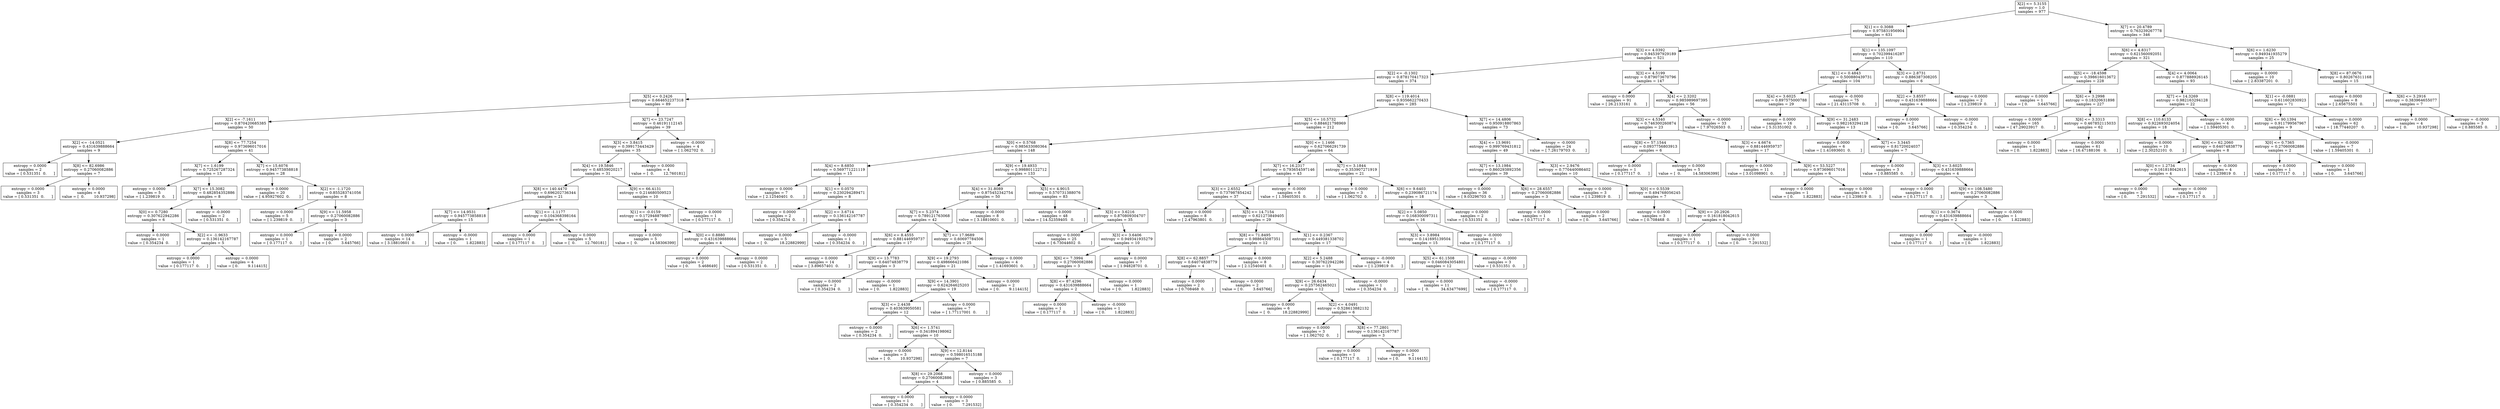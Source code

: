 digraph Tree {
0 [label="X[2] <= 5.3155\nentropy = 1.0\nsamples = 977", shape="box"] ;
1 [label="X[1] <= 0.3088\nentropy = 0.975831956904\nsamples = 631", shape="box"] ;
0 -> 1 ;
2 [label="X[3] <= 4.0392\nentropy = 0.945397929189\nsamples = 521", shape="box"] ;
1 -> 2 ;
3 [label="X[2] <= -0.1302\nentropy = 0.878170417323\nsamples = 374", shape="box"] ;
2 -> 3 ;
4 [label="X[5] <= 0.2426\nentropy = 0.664652237318\nsamples = 89", shape="box"] ;
3 -> 4 ;
5 [label="X[2] <= -7.1611\nentropy = 0.870420685385\nsamples = 50", shape="box"] ;
4 -> 5 ;
6 [label="X[2] <= -14.0521\nentropy = 0.431639888664\nsamples = 9", shape="box"] ;
5 -> 6 ;
7 [label="entropy = 0.0000\nsamples = 2\nvalue = [ 0.531351  0.      ]", shape="box"] ;
6 -> 7 ;
8 [label="X[8] <= 82.6986\nentropy = 0.27060082886\nsamples = 7", shape="box"] ;
6 -> 8 ;
9 [label="entropy = 0.0000\nsamples = 3\nvalue = [ 0.531351  0.      ]", shape="box"] ;
8 -> 9 ;
10 [label="entropy = 0.0000\nsamples = 4\nvalue = [  0.        10.937298]", shape="box"] ;
8 -> 10 ;
11 [label="X[8] <= 77.7254\nentropy = 0.973696017016\nsamples = 41", shape="box"] ;
5 -> 11 ;
12 [label="X[7] <= 1.6199\nentropy = 0.725267287324\nsamples = 13", shape="box"] ;
11 -> 12 ;
13 [label="entropy = 0.0000\nsamples = 5\nvalue = [ 1.239819  0.      ]", shape="box"] ;
12 -> 13 ;
14 [label="X[7] <= 15.3082\nentropy = 0.482854352886\nsamples = 8", shape="box"] ;
12 -> 14 ;
15 [label="X[0] <= 0.7280\nentropy = 0.307622942286\nsamples = 6", shape="box"] ;
14 -> 15 ;
16 [label="entropy = 0.0000\nsamples = 1\nvalue = [ 0.354234  0.      ]", shape="box"] ;
15 -> 16 ;
17 [label="X[2] <= -1.9633\nentropy = 0.136142167787\nsamples = 5", shape="box"] ;
15 -> 17 ;
18 [label="entropy = 0.0000\nsamples = 1\nvalue = [ 0.177117  0.      ]", shape="box"] ;
17 -> 18 ;
19 [label="entropy = 0.0000\nsamples = 4\nvalue = [ 0.        9.114415]", shape="box"] ;
17 -> 19 ;
20 [label="entropy = -0.0000\nsamples = 2\nvalue = [ 0.531351  0.      ]", shape="box"] ;
14 -> 20 ;
21 [label="X[7] <= 15.6076\nentropy = 0.945773858818\nsamples = 28", shape="box"] ;
11 -> 21 ;
22 [label="entropy = 0.0000\nsamples = 20\nvalue = [ 4.95927602  0.        ]", shape="box"] ;
21 -> 22 ;
23 [label="X[2] <= -1.1720\nentropy = 0.855283741056\nsamples = 8", shape="box"] ;
21 -> 23 ;
24 [label="entropy = 0.0000\nsamples = 5\nvalue = [ 1.239819  0.      ]", shape="box"] ;
23 -> 24 ;
25 [label="X[9] <= 11.5958\nentropy = 0.27060082886\nsamples = 3", shape="box"] ;
23 -> 25 ;
26 [label="entropy = 0.0000\nsamples = 1\nvalue = [ 0.177117  0.      ]", shape="box"] ;
25 -> 26 ;
27 [label="entropy = 0.0000\nsamples = 2\nvalue = [ 0.        3.645766]", shape="box"] ;
25 -> 27 ;
28 [label="X[7] <= 23.7247\nentropy = 0.46191112145\nsamples = 39", shape="box"] ;
4 -> 28 ;
29 [label="X[3] <= 3.8415\nentropy = 0.399173443429\nsamples = 35", shape="box"] ;
28 -> 29 ;
30 [label="X[4] <= 19.5846\nentropy = 0.48539020217\nsamples = 31", shape="box"] ;
29 -> 30 ;
31 [label="X[8] <= 140.4470\nentropy = 0.696202736344\nsamples = 21", shape="box"] ;
30 -> 31 ;
32 [label="X[7] <= 14.9531\nentropy = 0.945773858818\nsamples = 15", shape="box"] ;
31 -> 32 ;
33 [label="entropy = 0.0000\nsamples = 14\nvalue = [ 3.18810601  0.        ]", shape="box"] ;
32 -> 33 ;
34 [label="entropy = -0.0000\nsamples = 1\nvalue = [ 0.        1.822883]", shape="box"] ;
32 -> 34 ;
35 [label="X[1] <= -1.1177\nentropy = 0.104368398164\nsamples = 6", shape="box"] ;
31 -> 35 ;
36 [label="entropy = 0.0000\nsamples = 1\nvalue = [ 0.177117  0.      ]", shape="box"] ;
35 -> 36 ;
37 [label="entropy = 0.0000\nsamples = 5\nvalue = [  0.        12.760181]", shape="box"] ;
35 -> 37 ;
38 [label="X[9] <= 66.4131\nentropy = 0.214680509523\nsamples = 10", shape="box"] ;
30 -> 38 ;
39 [label="X[1] <= -0.0159\nentropy = 0.172948879867\nsamples = 9", shape="box"] ;
38 -> 39 ;
40 [label="entropy = 0.0000\nsamples = 5\nvalue = [  0.          14.58306399]", shape="box"] ;
39 -> 40 ;
41 [label="X[0] <= 0.8880\nentropy = 0.431639888664\nsamples = 4", shape="box"] ;
39 -> 41 ;
42 [label="entropy = 0.0000\nsamples = 2\nvalue = [ 0.        5.468649]", shape="box"] ;
41 -> 42 ;
43 [label="entropy = 0.0000\nsamples = 2\nvalue = [ 0.531351  0.      ]", shape="box"] ;
41 -> 43 ;
44 [label="entropy = 0.0000\nsamples = 1\nvalue = [ 0.177117  0.      ]", shape="box"] ;
38 -> 44 ;
45 [label="entropy = 0.0000\nsamples = 4\nvalue = [  0.        12.760181]", shape="box"] ;
29 -> 45 ;
46 [label="entropy = -0.0000\nsamples = 4\nvalue = [ 1.062702  0.      ]", shape="box"] ;
28 -> 46 ;
47 [label="X[8] <= 119.4014\nentropy = 0.935662270433\nsamples = 285", shape="box"] ;
3 -> 47 ;
48 [label="X[5] <= 10.5732\nentropy = 0.884621798969\nsamples = 212", shape="box"] ;
47 -> 48 ;
49 [label="X[0] <= 0.5768\nentropy = 0.985633080364\nsamples = 148", shape="box"] ;
48 -> 49 ;
50 [label="X[4] <= 8.6850\nentropy = 0.569771221119\nsamples = 15", shape="box"] ;
49 -> 50 ;
51 [label="entropy = 0.0000\nsamples = 7\nvalue = [ 2.12540401  0.        ]", shape="box"] ;
50 -> 51 ;
52 [label="X[1] <= 0.0570\nentropy = 0.230294289471\nsamples = 8", shape="box"] ;
50 -> 52 ;
53 [label="entropy = 0.0000\nsamples = 2\nvalue = [ 0.354234  0.      ]", shape="box"] ;
52 -> 53 ;
54 [label="X[2] <= 3.6714\nentropy = 0.136142167787\nsamples = 6", shape="box"] ;
52 -> 54 ;
55 [label="entropy = 0.0000\nsamples = 5\nvalue = [  0.          18.22882999]", shape="box"] ;
54 -> 55 ;
56 [label="entropy = -0.0000\nsamples = 1\nvalue = [ 0.354234  0.      ]", shape="box"] ;
54 -> 56 ;
57 [label="X[9] <= 19.4933\nentropy = 0.998801122712\nsamples = 133", shape="box"] ;
49 -> 57 ;
58 [label="X[4] <= 31.8089\nentropy = 0.875452342754\nsamples = 50", shape="box"] ;
57 -> 58 ;
59 [label="X[7] <= 5.2374\nentropy = 0.789121763068\nsamples = 42", shape="box"] ;
58 -> 59 ;
60 [label="X[6] <= 8.4555\nentropy = 0.881446959737\nsamples = 17", shape="box"] ;
59 -> 60 ;
61 [label="entropy = 0.0000\nsamples = 14\nvalue = [ 3.89657401  0.        ]", shape="box"] ;
60 -> 61 ;
62 [label="X[9] <= 13.7783\nentropy = 0.64074838779\nsamples = 3", shape="box"] ;
60 -> 62 ;
63 [label="entropy = 0.0000\nsamples = 2\nvalue = [ 0.354234  0.      ]", shape="box"] ;
62 -> 63 ;
64 [label="entropy = -0.0000\nsamples = 1\nvalue = [ 0.        1.822883]", shape="box"] ;
62 -> 64 ;
65 [label="X[7] <= 17.9689\nentropy = 0.60697784506\nsamples = 25", shape="box"] ;
59 -> 65 ;
66 [label="X[9] <= 19.2793\nentropy = 0.498666421086\nsamples = 21", shape="box"] ;
65 -> 66 ;
67 [label="X[9] <= 14.3901\nentropy = 0.624264625203\nsamples = 19", shape="box"] ;
66 -> 67 ;
68 [label="X[3] <= 2.4438\nentropy = 0.403639050581\nsamples = 12", shape="box"] ;
67 -> 68 ;
69 [label="entropy = 0.0000\nsamples = 2\nvalue = [ 0.354234  0.      ]", shape="box"] ;
68 -> 69 ;
70 [label="X[6] <= 1.5741\nentropy = 0.341894198062\nsamples = 10", shape="box"] ;
68 -> 70 ;
71 [label="entropy = 0.0000\nsamples = 3\nvalue = [  0.        10.937298]", shape="box"] ;
70 -> 71 ;
72 [label="X[9] <= 12.8144\nentropy = 0.598016515188\nsamples = 7", shape="box"] ;
70 -> 72 ;
73 [label="X[8] <= 29.2068\nentropy = 0.27060082886\nsamples = 4", shape="box"] ;
72 -> 73 ;
74 [label="entropy = 0.0000\nsamples = 1\nvalue = [ 0.354234  0.      ]", shape="box"] ;
73 -> 74 ;
75 [label="entropy = 0.0000\nsamples = 3\nvalue = [ 0.        7.291532]", shape="box"] ;
73 -> 75 ;
76 [label="entropy = 0.0000\nsamples = 3\nvalue = [ 0.885585  0.      ]", shape="box"] ;
72 -> 76 ;
77 [label="entropy = 0.0000\nsamples = 7\nvalue = [ 1.77117001  0.        ]", shape="box"] ;
67 -> 77 ;
78 [label="entropy = 0.0000\nsamples = 2\nvalue = [ 0.        9.114415]", shape="box"] ;
66 -> 78 ;
79 [label="entropy = 0.0000\nsamples = 4\nvalue = [ 1.41693601  0.        ]", shape="box"] ;
65 -> 79 ;
80 [label="entropy = -0.0000\nsamples = 8\nvalue = [ 3.18810601  0.        ]", shape="box"] ;
58 -> 80 ;
81 [label="X[5] <= 4.9015\nentropy = 0.570731388076\nsamples = 83", shape="box"] ;
57 -> 81 ;
82 [label="entropy = 0.0000\nsamples = 48\nvalue = [ 14.52359405   0.        ]", shape="box"] ;
81 -> 82 ;
83 [label="X[3] <= 3.6216\nentropy = 0.870809304707\nsamples = 35", shape="box"] ;
81 -> 83 ;
84 [label="entropy = 0.0000\nsamples = 25\nvalue = [ 6.73044602  0.        ]", shape="box"] ;
83 -> 84 ;
85 [label="X[3] <= 3.6406\nentropy = 0.949341935279\nsamples = 10", shape="box"] ;
83 -> 85 ;
86 [label="X[6] <= 7.3994\nentropy = 0.27060082886\nsamples = 3", shape="box"] ;
85 -> 86 ;
87 [label="X[8] <= 87.4296\nentropy = 0.431639888664\nsamples = 2", shape="box"] ;
86 -> 87 ;
88 [label="entropy = 0.0000\nsamples = 1\nvalue = [ 0.177117  0.      ]", shape="box"] ;
87 -> 88 ;
89 [label="entropy = -0.0000\nsamples = 1\nvalue = [ 0.        1.822883]", shape="box"] ;
87 -> 89 ;
90 [label="entropy = 0.0000\nsamples = 1\nvalue = [ 0.        1.822883]", shape="box"] ;
86 -> 90 ;
91 [label="entropy = 0.0000\nsamples = 7\nvalue = [ 1.94828701  0.        ]", shape="box"] ;
85 -> 91 ;
92 [label="X[0] <= 1.1466\nentropy = 0.627066291739\nsamples = 64", shape="box"] ;
48 -> 92 ;
93 [label="X[7] <= 16.2317\nentropy = 0.793654597146\nsamples = 43", shape="box"] ;
92 -> 93 ;
94 [label="X[3] <= 2.6552\nentropy = 0.737987854242\nsamples = 37", shape="box"] ;
93 -> 94 ;
95 [label="entropy = 0.0000\nsamples = 8\nvalue = [ 2.47963801  0.        ]", shape="box"] ;
94 -> 95 ;
96 [label="X[5] <= 14.7154\nentropy = 0.621273849405\nsamples = 29", shape="box"] ;
94 -> 96 ;
97 [label="X[8] <= 71.8495\nentropy = 0.988645087351\nsamples = 12", shape="box"] ;
96 -> 97 ;
98 [label="X[8] <= 62.8857\nentropy = 0.64074838779\nsamples = 4", shape="box"] ;
97 -> 98 ;
99 [label="entropy = 0.0000\nsamples = 2\nvalue = [ 0.708468  0.      ]", shape="box"] ;
98 -> 99 ;
100 [label="entropy = 0.0000\nsamples = 2\nvalue = [ 0.        3.645766]", shape="box"] ;
98 -> 100 ;
101 [label="entropy = 0.0000\nsamples = 8\nvalue = [ 2.12540401  0.        ]", shape="box"] ;
97 -> 101 ;
102 [label="X[1] <= 0.2367\nentropy = 0.449381338702\nsamples = 17", shape="box"] ;
96 -> 102 ;
103 [label="X[2] <= 5.2488\nentropy = 0.307622942286\nsamples = 13", shape="box"] ;
102 -> 103 ;
104 [label="X[9] <= 26.6434\nentropy = 0.257562465021\nsamples = 12", shape="box"] ;
103 -> 104 ;
105 [label="entropy = 0.0000\nsamples = 6\nvalue = [  0.          18.22882999]", shape="box"] ;
104 -> 105 ;
106 [label="X[2] <= 4.0491\nentropy = 0.528613882132\nsamples = 6", shape="box"] ;
104 -> 106 ;
107 [label="entropy = 0.0000\nsamples = 3\nvalue = [ 1.062702  0.      ]", shape="box"] ;
106 -> 107 ;
108 [label="X[8] <= 77.2801\nentropy = 0.136142167787\nsamples = 3", shape="box"] ;
106 -> 108 ;
109 [label="entropy = 0.0000\nsamples = 1\nvalue = [ 0.177117  0.      ]", shape="box"] ;
108 -> 109 ;
110 [label="entropy = 0.0000\nsamples = 2\nvalue = [ 0.        9.114415]", shape="box"] ;
108 -> 110 ;
111 [label="entropy = -0.0000\nsamples = 1\nvalue = [ 0.354234  0.      ]", shape="box"] ;
103 -> 111 ;
112 [label="entropy = -0.0000\nsamples = 4\nvalue = [ 1.239819  0.      ]", shape="box"] ;
102 -> 112 ;
113 [label="entropy = -0.0000\nsamples = 6\nvalue = [ 1.59405301  0.        ]", shape="box"] ;
93 -> 113 ;
114 [label="X[7] <= 3.1844\nentropy = 0.353907271919\nsamples = 21", shape="box"] ;
92 -> 114 ;
115 [label="entropy = 0.0000\nsamples = 3\nvalue = [ 1.062702  0.      ]", shape="box"] ;
114 -> 115 ;
116 [label="X[6] <= 9.6403\nentropy = 0.239086721174\nsamples = 18", shape="box"] ;
114 -> 116 ;
117 [label="X[2] <= 5.0850\nentropy = 0.168300097311\nsamples = 16", shape="box"] ;
116 -> 117 ;
118 [label="X[3] <= 3.8984\nentropy = 0.141695139504\nsamples = 15", shape="box"] ;
117 -> 118 ;
119 [label="X[5] <= 61.1508\nentropy = 0.0460843054801\nsamples = 12", shape="box"] ;
118 -> 119 ;
120 [label="entropy = 0.0000\nsamples = 11\nvalue = [  0.          34.63477699]", shape="box"] ;
119 -> 120 ;
121 [label="entropy = -0.0000\nsamples = 1\nvalue = [ 0.177117  0.      ]", shape="box"] ;
119 -> 121 ;
122 [label="entropy = -0.0000\nsamples = 3\nvalue = [ 0.531351  0.      ]", shape="box"] ;
118 -> 122 ;
123 [label="entropy = -0.0000\nsamples = 1\nvalue = [ 0.177117  0.      ]", shape="box"] ;
117 -> 123 ;
124 [label="entropy = 0.0000\nsamples = 2\nvalue = [ 0.531351  0.      ]", shape="box"] ;
116 -> 124 ;
125 [label="X[7] <= 14.4806\nentropy = 0.950918807863\nsamples = 73", shape="box"] ;
47 -> 125 ;
126 [label="X[4] <= 13.9691\nentropy = 0.999769431812\nsamples = 49", shape="box"] ;
125 -> 126 ;
127 [label="X[7] <= 13.1984\nentropy = 0.860293892356\nsamples = 39", shape="box"] ;
126 -> 127 ;
128 [label="entropy = 0.0000\nsamples = 36\nvalue = [ 9.03296703  0.        ]", shape="box"] ;
127 -> 128 ;
129 [label="X[6] <= 28.6557\nentropy = 0.27060082886\nsamples = 3", shape="box"] ;
127 -> 129 ;
130 [label="entropy = 0.0000\nsamples = 1\nvalue = [ 0.177117  0.      ]", shape="box"] ;
129 -> 130 ;
131 [label="entropy = 0.0000\nsamples = 2\nvalue = [ 0.        3.645766]", shape="box"] ;
129 -> 131 ;
132 [label="X[3] <= 2.9476\nentropy = 0.770440086402\nsamples = 10", shape="box"] ;
126 -> 132 ;
133 [label="entropy = 0.0000\nsamples = 3\nvalue = [ 1.239819  0.      ]", shape="box"] ;
132 -> 133 ;
134 [label="X[0] <= 0.5539\nentropy = 0.494768056245\nsamples = 7", shape="box"] ;
132 -> 134 ;
135 [label="entropy = 0.0000\nsamples = 3\nvalue = [ 0.708468  0.      ]", shape="box"] ;
134 -> 135 ;
136 [label="X[9] <= 20.2926\nentropy = 0.161818042615\nsamples = 4", shape="box"] ;
134 -> 136 ;
137 [label="entropy = 0.0000\nsamples = 1\nvalue = [ 0.177117  0.      ]", shape="box"] ;
136 -> 137 ;
138 [label="entropy = 0.0000\nsamples = 3\nvalue = [ 0.        7.291532]", shape="box"] ;
136 -> 138 ;
139 [label="entropy = -0.0000\nsamples = 24\nvalue = [ 7.26179703  0.        ]", shape="box"] ;
125 -> 139 ;
140 [label="X[3] <= 4.5199\nentropy = 0.879073670796\nsamples = 147", shape="box"] ;
2 -> 140 ;
141 [label="entropy = 0.0000\nsamples = 91\nvalue = [ 26.2133161   0.       ]", shape="box"] ;
140 -> 141 ;
142 [label="X[4] <= 2.3202\nentropy = 0.985989697395\nsamples = 56", shape="box"] ;
140 -> 142 ;
143 [label="X[3] <= 4.5340\nentropy = 0.746300260874\nsamples = 23", shape="box"] ;
142 -> 143 ;
144 [label="X[8] <= 57.1544\nentropy = 0.0937756803913\nsamples = 6", shape="box"] ;
143 -> 144 ;
145 [label="entropy = 0.0000\nsamples = 1\nvalue = [ 0.177117  0.      ]", shape="box"] ;
144 -> 145 ;
146 [label="entropy = 0.0000\nsamples = 5\nvalue = [  0.          14.58306399]", shape="box"] ;
144 -> 146 ;
147 [label="X[3] <= 4.6674\nentropy = 0.881446959737\nsamples = 17", shape="box"] ;
143 -> 147 ;
148 [label="entropy = 0.0000\nsamples = 11\nvalue = [ 3.01098901  0.        ]", shape="box"] ;
147 -> 148 ;
149 [label="X[9] <= 53.5227\nentropy = 0.973696017016\nsamples = 6", shape="box"] ;
147 -> 149 ;
150 [label="entropy = 0.0000\nsamples = 1\nvalue = [ 0.        1.822883]", shape="box"] ;
149 -> 150 ;
151 [label="entropy = 0.0000\nsamples = 5\nvalue = [ 1.239819  0.      ]", shape="box"] ;
149 -> 151 ;
152 [label="entropy = -0.0000\nsamples = 33\nvalue = [ 7.97026503  0.        ]", shape="box"] ;
142 -> 152 ;
153 [label="X[1] <= 135.1097\nentropy = 0.702399416287\nsamples = 110", shape="box"] ;
1 -> 153 ;
154 [label="X[1] <= 0.4843\nentropy = 0.500880439731\nsamples = 104", shape="box"] ;
153 -> 154 ;
155 [label="X[4] <= 3.6025\nentropy = 0.897575000788\nsamples = 29", shape="box"] ;
154 -> 155 ;
156 [label="entropy = 0.0000\nsamples = 16\nvalue = [ 5.31351002  0.        ]", shape="box"] ;
155 -> 156 ;
157 [label="X[9] <= 31.2483\nentropy = 0.982163294128\nsamples = 13", shape="box"] ;
155 -> 157 ;
158 [label="entropy = 0.0000\nsamples = 6\nvalue = [ 1.41693601  0.        ]", shape="box"] ;
157 -> 158 ;
159 [label="X[7] <= 3.3445\nentropy = 0.81720024037\nsamples = 7", shape="box"] ;
157 -> 159 ;
160 [label="entropy = 0.0000\nsamples = 3\nvalue = [ 0.885585  0.      ]", shape="box"] ;
159 -> 160 ;
161 [label="X[3] <= 3.6025\nentropy = 0.431639888664\nsamples = 4", shape="box"] ;
159 -> 161 ;
162 [label="entropy = 0.0000\nsamples = 1\nvalue = [ 0.177117  0.      ]", shape="box"] ;
161 -> 162 ;
163 [label="X[9] <= 108.5480\nentropy = 0.27060082886\nsamples = 3", shape="box"] ;
161 -> 163 ;
164 [label="X[1] <= 0.3674\nentropy = 0.431639888664\nsamples = 2", shape="box"] ;
163 -> 164 ;
165 [label="entropy = 0.0000\nsamples = 1\nvalue = [ 0.177117  0.      ]", shape="box"] ;
164 -> 165 ;
166 [label="entropy = -0.0000\nsamples = 1\nvalue = [ 0.        1.822883]", shape="box"] ;
164 -> 166 ;
167 [label="entropy = -0.0000\nsamples = 1\nvalue = [ 0.        1.822883]", shape="box"] ;
163 -> 167 ;
168 [label="entropy = -0.0000\nsamples = 75\nvalue = [ 21.43115708   0.        ]", shape="box"] ;
154 -> 168 ;
169 [label="X[3] <= 2.8731\nentropy = 0.886387308205\nsamples = 6", shape="box"] ;
153 -> 169 ;
170 [label="X[2] <= 3.8557\nentropy = 0.431639888664\nsamples = 4", shape="box"] ;
169 -> 170 ;
171 [label="entropy = 0.0000\nsamples = 2\nvalue = [ 0.        3.645766]", shape="box"] ;
170 -> 171 ;
172 [label="entropy = -0.0000\nsamples = 2\nvalue = [ 0.354234  0.      ]", shape="box"] ;
170 -> 172 ;
173 [label="entropy = 0.0000\nsamples = 2\nvalue = [ 1.239819  0.      ]", shape="box"] ;
169 -> 173 ;
174 [label="X[7] <= 20.4789\nentropy = 0.763239267778\nsamples = 346", shape="box"] ;
0 -> 174 ;
175 [label="X[6] <= 4.8317\nentropy = 0.621560092051\nsamples = 321", shape="box"] ;
174 -> 175 ;
176 [label="X[5] <= -18.4598\nentropy = 0.398616013672\nsamples = 228", shape="box"] ;
175 -> 176 ;
177 [label="entropy = 0.0000\nsamples = 1\nvalue = [ 0.        3.645766]", shape="box"] ;
176 -> 177 ;
178 [label="X[6] <= 3.2998\nentropy = 0.18320631898\nsamples = 227", shape="box"] ;
176 -> 178 ;
179 [label="entropy = 0.0000\nsamples = 165\nvalue = [ 47.29023917   0.        ]", shape="box"] ;
178 -> 179 ;
180 [label="X[6] <= 3.3313\nentropy = 0.467852115033\nsamples = 62", shape="box"] ;
178 -> 180 ;
181 [label="entropy = 0.0000\nsamples = 1\nvalue = [ 0.        1.822883]", shape="box"] ;
180 -> 181 ;
182 [label="entropy = 0.0000\nsamples = 61\nvalue = [ 16.47188106   0.        ]", shape="box"] ;
180 -> 182 ;
183 [label="X[4] <= 4.0064\nentropy = 0.877888926145\nsamples = 93", shape="box"] ;
175 -> 183 ;
184 [label="X[7] <= 14.3269\nentropy = 0.982163294128\nsamples = 22", shape="box"] ;
183 -> 184 ;
185 [label="X[8] <= 110.6133\nentropy = 0.922693024054\nsamples = 18", shape="box"] ;
184 -> 185 ;
186 [label="entropy = 0.0000\nsamples = 10\nvalue = [ 2.30252101  0.        ]", shape="box"] ;
185 -> 186 ;
187 [label="X[9] <= 62.2060\nentropy = 0.64074838779\nsamples = 8", shape="box"] ;
185 -> 187 ;
188 [label="X[0] <= 1.2734\nentropy = 0.161818042615\nsamples = 4", shape="box"] ;
187 -> 188 ;
189 [label="entropy = 0.0000\nsamples = 3\nvalue = [ 0.        7.291532]", shape="box"] ;
188 -> 189 ;
190 [label="entropy = -0.0000\nsamples = 1\nvalue = [ 0.177117  0.      ]", shape="box"] ;
188 -> 190 ;
191 [label="entropy = -0.0000\nsamples = 4\nvalue = [ 1.239819  0.      ]", shape="box"] ;
187 -> 191 ;
192 [label="entropy = -0.0000\nsamples = 4\nvalue = [ 1.59405301  0.        ]", shape="box"] ;
184 -> 192 ;
193 [label="X[1] <= -0.0881\nentropy = 0.611602830923\nsamples = 71", shape="box"] ;
183 -> 193 ;
194 [label="X[8] <= 90.1394\nentropy = 0.911799567967\nsamples = 9", shape="box"] ;
193 -> 194 ;
195 [label="X[0] <= 0.7365\nentropy = 0.27060082886\nsamples = 2", shape="box"] ;
194 -> 195 ;
196 [label="entropy = 0.0000\nsamples = 1\nvalue = [ 0.177117  0.      ]", shape="box"] ;
195 -> 196 ;
197 [label="entropy = 0.0000\nsamples = 1\nvalue = [ 0.        3.645766]", shape="box"] ;
195 -> 197 ;
198 [label="entropy = -0.0000\nsamples = 7\nvalue = [ 1.59405301  0.        ]", shape="box"] ;
194 -> 198 ;
199 [label="entropy = 0.0000\nsamples = 62\nvalue = [ 18.77440207   0.        ]", shape="box"] ;
193 -> 199 ;
200 [label="X[6] <= 1.6230\nentropy = 0.949341935279\nsamples = 25", shape="box"] ;
174 -> 200 ;
201 [label="entropy = 0.0000\nsamples = 10\nvalue = [ 2.83387201  0.        ]", shape="box"] ;
200 -> 201 ;
202 [label="X[8] <= 87.0676\nentropy = 0.802676311168\nsamples = 15", shape="box"] ;
200 -> 202 ;
203 [label="entropy = 0.0000\nsamples = 8\nvalue = [ 2.65675501  0.        ]", shape="box"] ;
202 -> 203 ;
204 [label="X[6] <= 3.2916\nentropy = 0.383964655077\nsamples = 7", shape="box"] ;
202 -> 204 ;
205 [label="entropy = 0.0000\nsamples = 4\nvalue = [  0.        10.937298]", shape="box"] ;
204 -> 205 ;
206 [label="entropy = -0.0000\nsamples = 3\nvalue = [ 0.885585  0.      ]", shape="box"] ;
204 -> 206 ;
}
